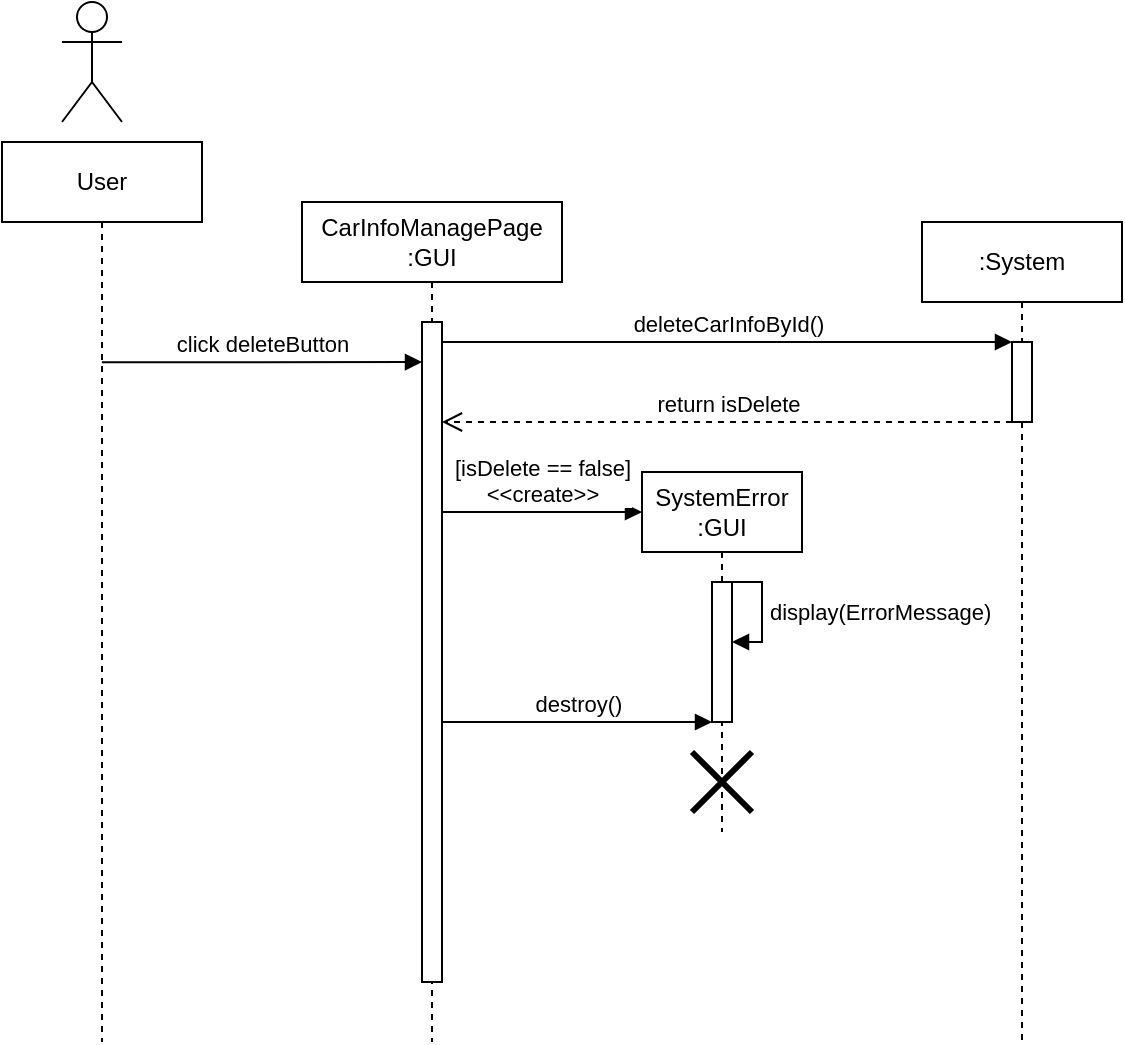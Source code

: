 <mxfile version="21.6.8" type="device">
  <diagram name="第 1 页" id="MPccZpMNLJ8-c6beMuYQ">
    <mxGraphModel dx="1098" dy="764" grid="1" gridSize="10" guides="1" tooltips="1" connect="1" arrows="1" fold="1" page="1" pageScale="1" pageWidth="827" pageHeight="1169" math="0" shadow="0">
      <root>
        <mxCell id="0" />
        <mxCell id="1" parent="0" />
        <mxCell id="RC-8KXVZMXG0-39iwBhW-1" value="" style="shape=umlActor;verticalLabelPosition=bottom;verticalAlign=top;html=1;" vertex="1" parent="1">
          <mxGeometry x="60" y="40" width="30" height="60" as="geometry" />
        </mxCell>
        <mxCell id="RC-8KXVZMXG0-39iwBhW-2" value="User" style="shape=umlLifeline;perimeter=lifelinePerimeter;whiteSpace=wrap;html=1;container=1;dropTarget=0;collapsible=0;recursiveResize=0;outlineConnect=0;portConstraint=eastwest;newEdgeStyle={&quot;edgeStyle&quot;:&quot;elbowEdgeStyle&quot;,&quot;elbow&quot;:&quot;vertical&quot;,&quot;curved&quot;:0,&quot;rounded&quot;:0};" vertex="1" parent="1">
          <mxGeometry x="30" y="110" width="100" height="450" as="geometry" />
        </mxCell>
        <mxCell id="RC-8KXVZMXG0-39iwBhW-3" value="CarInfoManagePage&lt;br&gt;:GUI" style="shape=umlLifeline;perimeter=lifelinePerimeter;whiteSpace=wrap;html=1;container=1;dropTarget=0;collapsible=0;recursiveResize=0;outlineConnect=0;portConstraint=eastwest;newEdgeStyle={&quot;edgeStyle&quot;:&quot;elbowEdgeStyle&quot;,&quot;elbow&quot;:&quot;vertical&quot;,&quot;curved&quot;:0,&quot;rounded&quot;:0};" vertex="1" parent="1">
          <mxGeometry x="180" y="140" width="130" height="420" as="geometry" />
        </mxCell>
        <mxCell id="RC-8KXVZMXG0-39iwBhW-4" value="" style="html=1;points=[];perimeter=orthogonalPerimeter;outlineConnect=0;targetShapes=umlLifeline;portConstraint=eastwest;newEdgeStyle={&quot;edgeStyle&quot;:&quot;elbowEdgeStyle&quot;,&quot;elbow&quot;:&quot;vertical&quot;,&quot;curved&quot;:0,&quot;rounded&quot;:0};" vertex="1" parent="RC-8KXVZMXG0-39iwBhW-3">
          <mxGeometry x="60" y="60" width="10" height="330" as="geometry" />
        </mxCell>
        <mxCell id="RC-8KXVZMXG0-39iwBhW-5" value="click deleteButton" style="html=1;verticalAlign=bottom;endArrow=block;edgeStyle=elbowEdgeStyle;elbow=vertical;curved=0;rounded=0;" edge="1" parent="1" target="RC-8KXVZMXG0-39iwBhW-4">
          <mxGeometry width="80" relative="1" as="geometry">
            <mxPoint x="79.929" y="220.136" as="sourcePoint" />
            <mxPoint x="215" y="220.136" as="targetPoint" />
          </mxGeometry>
        </mxCell>
        <mxCell id="RC-8KXVZMXG0-39iwBhW-6" value=":System" style="shape=umlLifeline;perimeter=lifelinePerimeter;whiteSpace=wrap;html=1;container=1;dropTarget=0;collapsible=0;recursiveResize=0;outlineConnect=0;portConstraint=eastwest;newEdgeStyle={&quot;edgeStyle&quot;:&quot;elbowEdgeStyle&quot;,&quot;elbow&quot;:&quot;vertical&quot;,&quot;curved&quot;:0,&quot;rounded&quot;:0};" vertex="1" parent="1">
          <mxGeometry x="490" y="150" width="100" height="410" as="geometry" />
        </mxCell>
        <mxCell id="RC-8KXVZMXG0-39iwBhW-7" value="" style="html=1;points=[];perimeter=orthogonalPerimeter;outlineConnect=0;targetShapes=umlLifeline;portConstraint=eastwest;newEdgeStyle={&quot;edgeStyle&quot;:&quot;elbowEdgeStyle&quot;,&quot;elbow&quot;:&quot;vertical&quot;,&quot;curved&quot;:0,&quot;rounded&quot;:0};" vertex="1" parent="RC-8KXVZMXG0-39iwBhW-6">
          <mxGeometry x="45" y="60" width="10" height="40" as="geometry" />
        </mxCell>
        <mxCell id="RC-8KXVZMXG0-39iwBhW-8" value="deleteCarInfoById()" style="html=1;verticalAlign=bottom;endArrow=block;edgeStyle=elbowEdgeStyle;elbow=vertical;curved=0;rounded=0;" edge="1" parent="1" source="RC-8KXVZMXG0-39iwBhW-4" target="RC-8KXVZMXG0-39iwBhW-7">
          <mxGeometry x="0.004" width="80" relative="1" as="geometry">
            <mxPoint x="230" y="220" as="sourcePoint" />
            <mxPoint x="435" y="220" as="targetPoint" />
            <Array as="points">
              <mxPoint x="363" y="210" />
            </Array>
            <mxPoint as="offset" />
          </mxGeometry>
        </mxCell>
        <mxCell id="RC-8KXVZMXG0-39iwBhW-9" value="return isDelete" style="html=1;verticalAlign=bottom;endArrow=open;dashed=1;endSize=8;edgeStyle=elbowEdgeStyle;elbow=vertical;curved=0;rounded=0;" edge="1" parent="1" source="RC-8KXVZMXG0-39iwBhW-7" target="RC-8KXVZMXG0-39iwBhW-4">
          <mxGeometry relative="1" as="geometry">
            <mxPoint x="485" y="250" as="sourcePoint" />
            <mxPoint x="280" y="250" as="targetPoint" />
            <Array as="points">
              <mxPoint x="360" y="250" />
            </Array>
          </mxGeometry>
        </mxCell>
        <mxCell id="RC-8KXVZMXG0-39iwBhW-10" value="SystemError&lt;br&gt;:GUI" style="shape=umlLifeline;perimeter=lifelinePerimeter;whiteSpace=wrap;html=1;container=1;dropTarget=0;collapsible=0;recursiveResize=0;outlineConnect=0;portConstraint=eastwest;newEdgeStyle={&quot;edgeStyle&quot;:&quot;elbowEdgeStyle&quot;,&quot;elbow&quot;:&quot;vertical&quot;,&quot;curved&quot;:0,&quot;rounded&quot;:0};" vertex="1" parent="1">
          <mxGeometry x="350" y="275" width="80" height="180" as="geometry" />
        </mxCell>
        <mxCell id="RC-8KXVZMXG0-39iwBhW-11" value="" style="html=1;points=[];perimeter=orthogonalPerimeter;outlineConnect=0;targetShapes=umlLifeline;portConstraint=eastwest;newEdgeStyle={&quot;edgeStyle&quot;:&quot;elbowEdgeStyle&quot;,&quot;elbow&quot;:&quot;vertical&quot;,&quot;curved&quot;:0,&quot;rounded&quot;:0};" vertex="1" parent="RC-8KXVZMXG0-39iwBhW-10">
          <mxGeometry x="35" y="55" width="10" height="70" as="geometry" />
        </mxCell>
        <mxCell id="RC-8KXVZMXG0-39iwBhW-12" value="" style="shape=umlDestroy;whiteSpace=wrap;html=1;strokeWidth=3;targetShapes=umlLifeline;" vertex="1" parent="RC-8KXVZMXG0-39iwBhW-10">
          <mxGeometry x="25" y="140" width="30" height="30" as="geometry" />
        </mxCell>
        <mxCell id="RC-8KXVZMXG0-39iwBhW-13" value="display(ErrorMessage)" style="html=1;align=left;spacingLeft=2;endArrow=block;rounded=0;edgeStyle=orthogonalEdgeStyle;curved=0;rounded=0;" edge="1" parent="RC-8KXVZMXG0-39iwBhW-10" source="RC-8KXVZMXG0-39iwBhW-11" target="RC-8KXVZMXG0-39iwBhW-11">
          <mxGeometry relative="1" as="geometry">
            <mxPoint x="49" y="55" as="sourcePoint" />
            <Array as="points">
              <mxPoint x="60" y="55" />
              <mxPoint x="60" y="85" />
            </Array>
            <mxPoint x="54" y="85.0" as="targetPoint" />
          </mxGeometry>
        </mxCell>
        <mxCell id="RC-8KXVZMXG0-39iwBhW-14" value="[isDelete == false]&lt;br&gt;&amp;lt;&amp;lt;create&amp;gt;&amp;gt;" style="html=1;verticalAlign=bottom;endArrow=block;edgeStyle=elbowEdgeStyle;elbow=vertical;curved=0;rounded=0;entryX=0;entryY=0.111;entryDx=0;entryDy=0;entryPerimeter=0;" edge="1" parent="1" source="RC-8KXVZMXG0-39iwBhW-4" target="RC-8KXVZMXG0-39iwBhW-10">
          <mxGeometry width="80" relative="1" as="geometry">
            <mxPoint x="230" y="290" as="sourcePoint" />
            <mxPoint x="320" y="295" as="targetPoint" />
          </mxGeometry>
        </mxCell>
        <mxCell id="RC-8KXVZMXG0-39iwBhW-15" value="destroy()" style="html=1;verticalAlign=bottom;endArrow=block;edgeStyle=elbowEdgeStyle;elbow=horizontal;curved=0;rounded=0;" edge="1" parent="1" source="RC-8KXVZMXG0-39iwBhW-4" target="RC-8KXVZMXG0-39iwBhW-11">
          <mxGeometry width="80" relative="1" as="geometry">
            <mxPoint x="240" y="390" as="sourcePoint" />
            <mxPoint x="375" y="390.035" as="targetPoint" />
            <Array as="points">
              <mxPoint x="310" y="400" />
            </Array>
          </mxGeometry>
        </mxCell>
      </root>
    </mxGraphModel>
  </diagram>
</mxfile>

